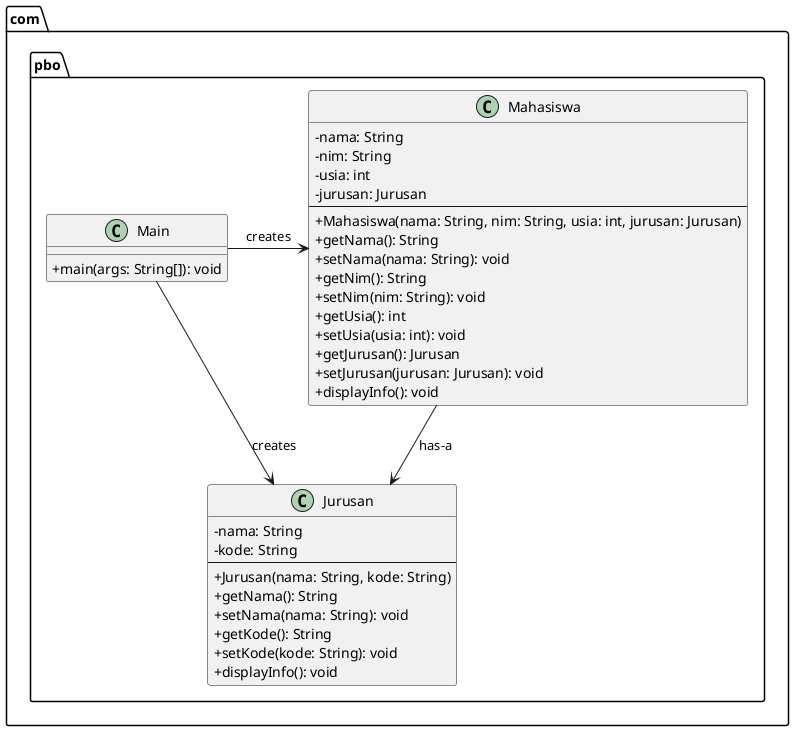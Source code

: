 @startuml = Desain_UML_Jurusan
skinparam ClassAttributeIconSize 0

package com.pbo {

    class Jurusan {
        - nama: String
        - kode: String
        --
        + Jurusan(nama: String, kode: String)
        + getNama(): String
        + setNama(nama: String): void
        + getKode(): String
        + setKode(kode: String): void
        + displayInfo(): void
    }

    class Mahasiswa {
        - nama: String
        - nim: String
        - usia: int
        - jurusan: Jurusan
        --
        + Mahasiswa(nama: String, nim: String, usia: int, jurusan: Jurusan)
        + getNama(): String
        + setNama(nama: String): void
        + getNim(): String
        + setNim(nim: String): void
        + getUsia(): int
        + setUsia(usia: int): void
        + getJurusan(): Jurusan
        + setJurusan(jurusan: Jurusan): void
        + displayInfo(): void
    }

        class Main {
        + main(args: String[]): void
    }

    Main -> Mahasiswa: creates
    Main -> Jurusan: creates
    Mahasiswa --> Jurusan: has-a

}

@enduml
